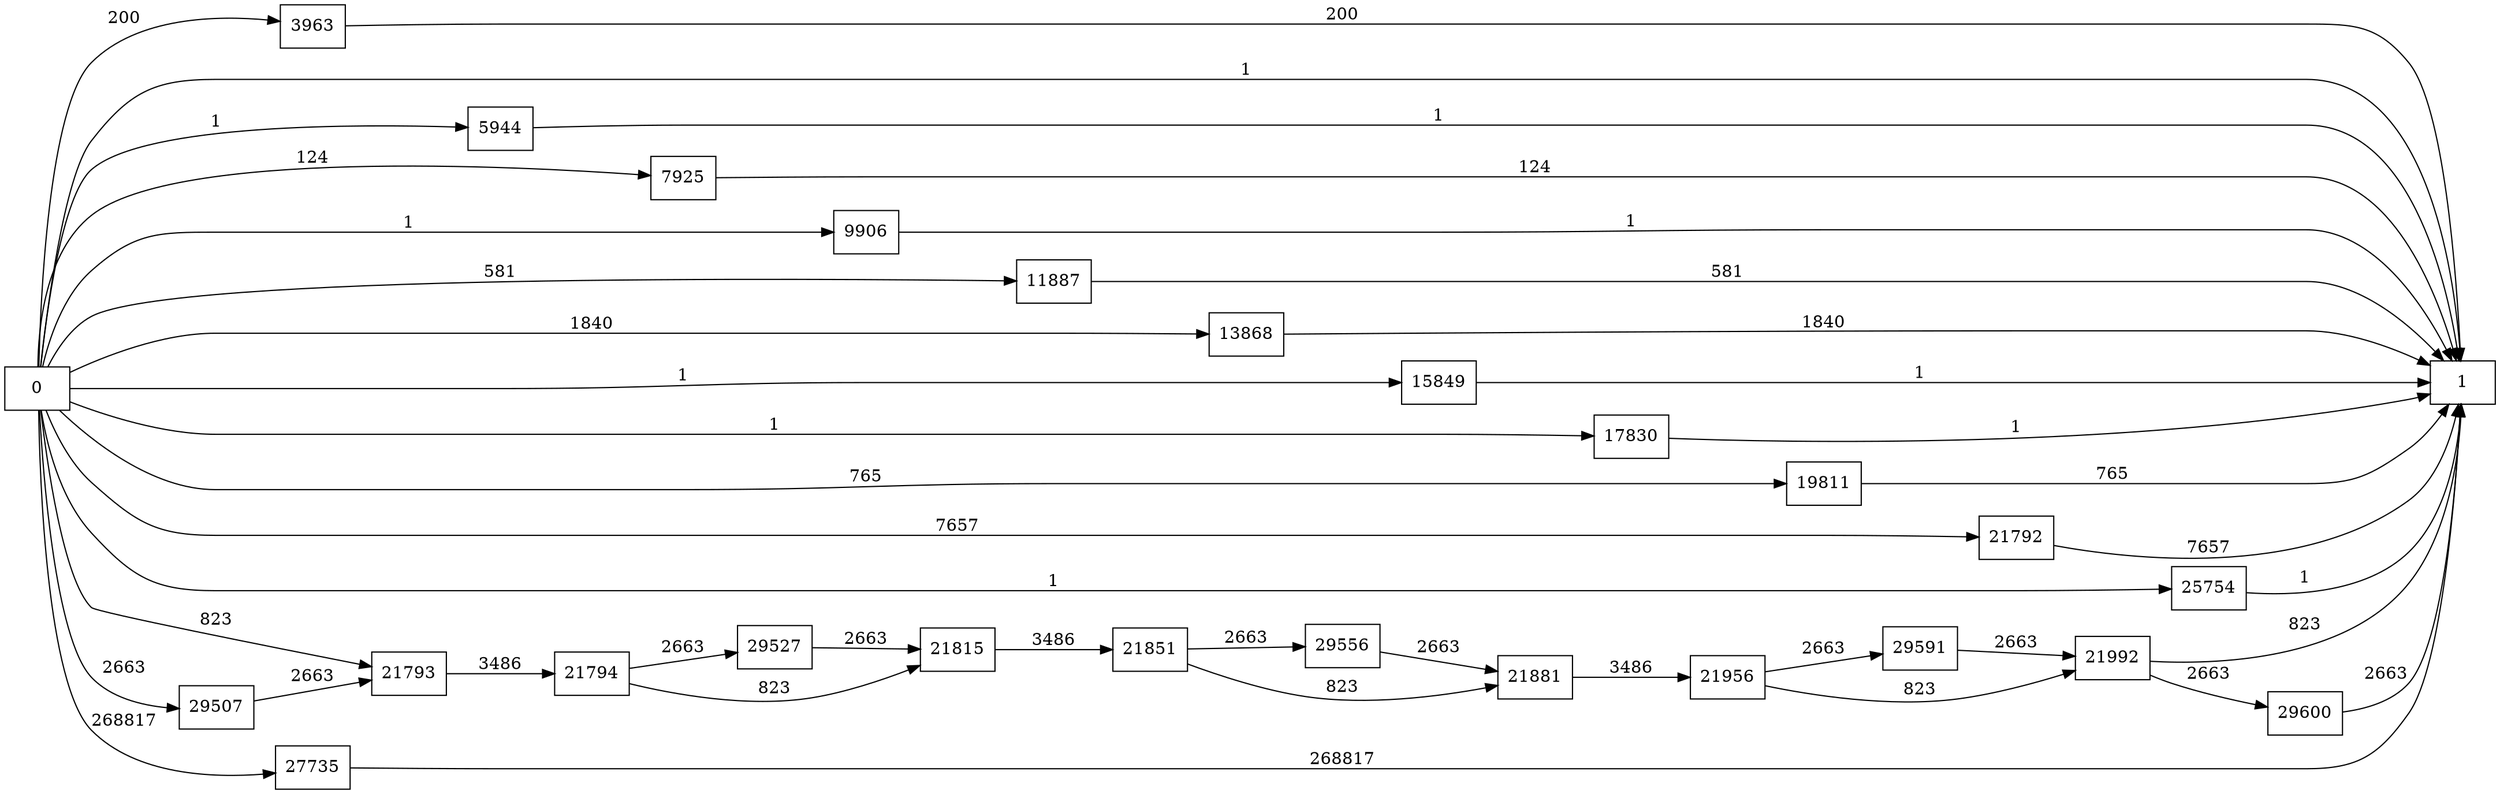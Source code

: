 digraph {
	graph [rankdir=LR]
	node [shape=rectangle]
	3963 -> 1 [label=200]
	5944 -> 1 [label=1]
	7925 -> 1 [label=124]
	9906 -> 1 [label=1]
	11887 -> 1 [label=581]
	13868 -> 1 [label=1840]
	15849 -> 1 [label=1]
	17830 -> 1 [label=1]
	19811 -> 1 [label=765]
	21792 -> 1 [label=7657]
	21793 -> 21794 [label=3486]
	21794 -> 21815 [label=823]
	21794 -> 29527 [label=2663]
	21815 -> 21851 [label=3486]
	21851 -> 21881 [label=823]
	21851 -> 29556 [label=2663]
	21881 -> 21956 [label=3486]
	21956 -> 21992 [label=823]
	21956 -> 29591 [label=2663]
	21992 -> 1 [label=823]
	21992 -> 29600 [label=2663]
	25754 -> 1 [label=1]
	27735 -> 1 [label=268817]
	29507 -> 21793 [label=2663]
	29527 -> 21815 [label=2663]
	29556 -> 21881 [label=2663]
	29591 -> 21992 [label=2663]
	29600 -> 1 [label=2663]
	0 -> 21793 [label=823]
	0 -> 1 [label=1]
	0 -> 3963 [label=200]
	0 -> 5944 [label=1]
	0 -> 7925 [label=124]
	0 -> 9906 [label=1]
	0 -> 11887 [label=581]
	0 -> 13868 [label=1840]
	0 -> 15849 [label=1]
	0 -> 17830 [label=1]
	0 -> 19811 [label=765]
	0 -> 21792 [label=7657]
	0 -> 25754 [label=1]
	0 -> 27735 [label=268817]
	0 -> 29507 [label=2663]
}
